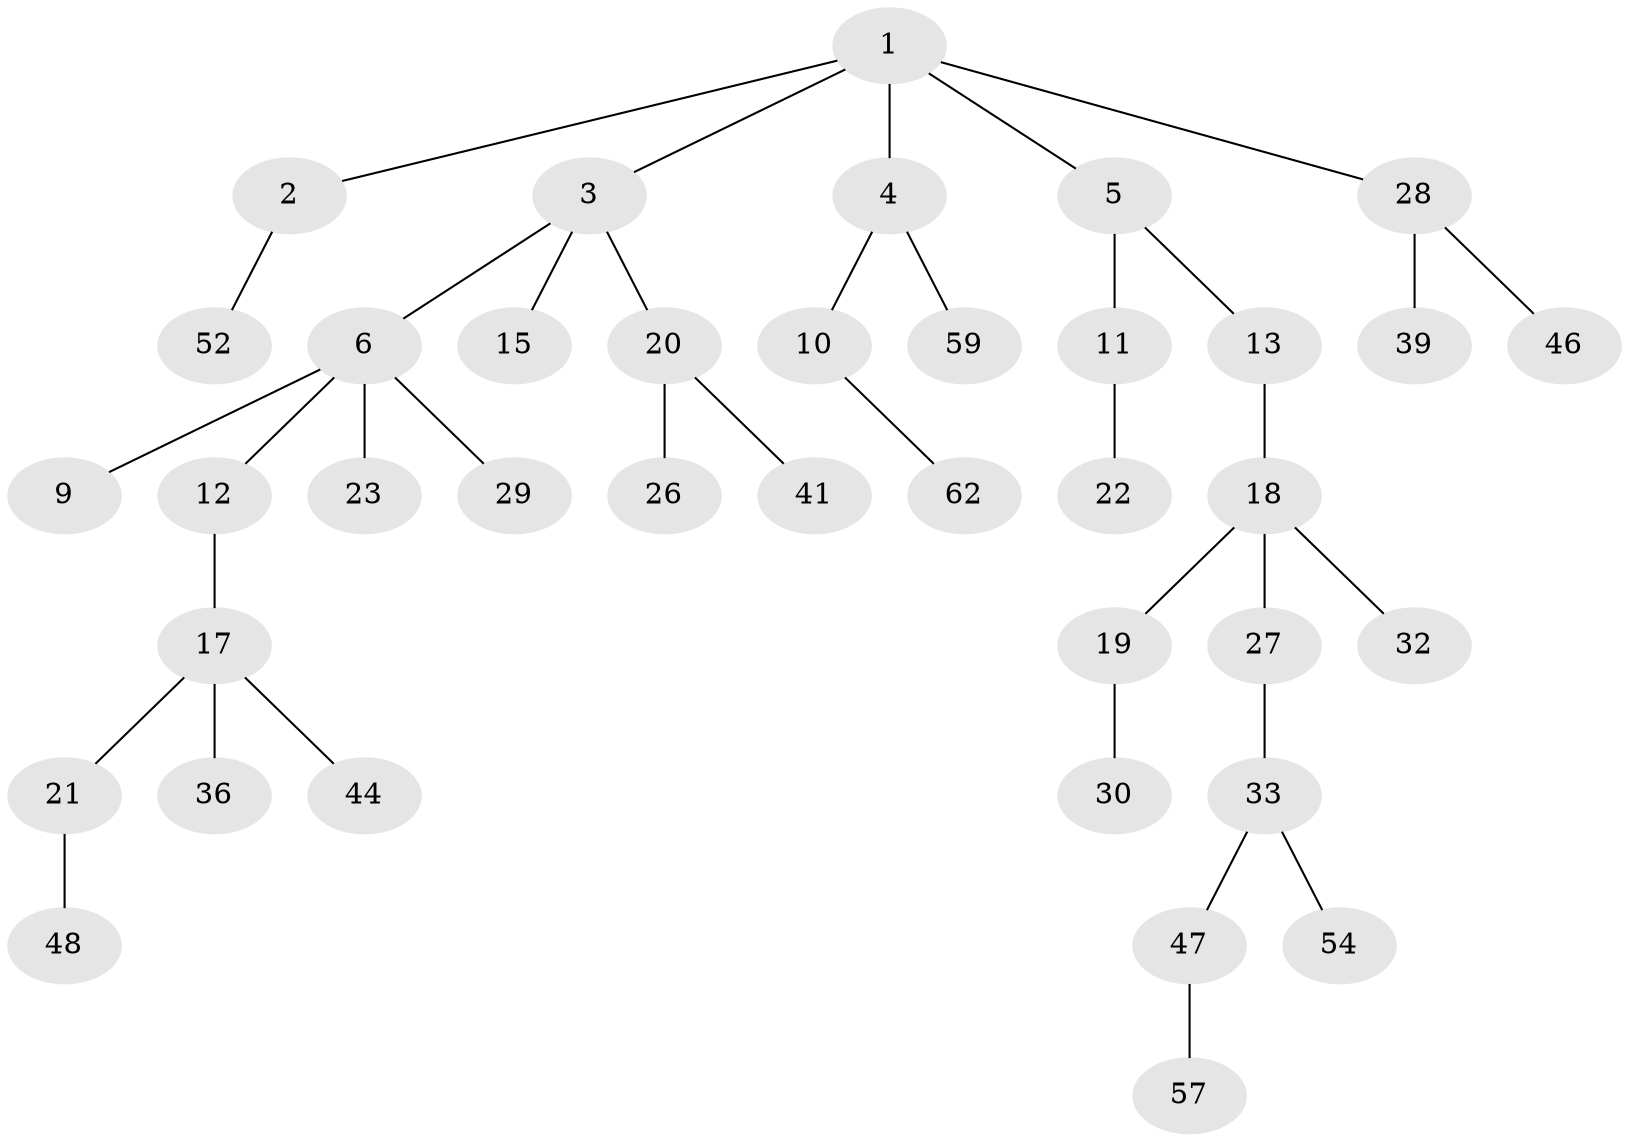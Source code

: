 // original degree distribution, {6: 0.015625, 3: 0.140625, 5: 0.03125, 2: 0.296875, 1: 0.453125, 4: 0.0625}
// Generated by graph-tools (version 1.1) at 2025/11/02/27/25 16:11:25]
// undirected, 38 vertices, 37 edges
graph export_dot {
graph [start="1"]
  node [color=gray90,style=filled];
  1 [super="+53"];
  2 [super="+34"];
  3 [super="+42"];
  4;
  5 [super="+8"];
  6 [super="+7"];
  9;
  10 [super="+58"];
  11 [super="+14"];
  12;
  13;
  15 [super="+16"];
  17 [super="+35"];
  18 [super="+31"];
  19 [super="+51"];
  20 [super="+50"];
  21 [super="+24"];
  22 [super="+37"];
  23 [super="+25"];
  26;
  27 [super="+55"];
  28 [super="+38"];
  29;
  30;
  32;
  33 [super="+61"];
  36 [super="+43"];
  39 [super="+40"];
  41 [super="+64"];
  44 [super="+45"];
  46;
  47 [super="+63"];
  48 [super="+49"];
  52;
  54 [super="+56"];
  57;
  59 [super="+60"];
  62;
  1 -- 2;
  1 -- 3;
  1 -- 4;
  1 -- 5;
  1 -- 28;
  2 -- 52;
  3 -- 6;
  3 -- 15;
  3 -- 20;
  4 -- 10;
  4 -- 59;
  5 -- 11;
  5 -- 13;
  6 -- 9;
  6 -- 12;
  6 -- 29;
  6 -- 23;
  10 -- 62;
  11 -- 22;
  12 -- 17;
  13 -- 18;
  17 -- 21;
  17 -- 36;
  17 -- 44;
  18 -- 19;
  18 -- 27;
  18 -- 32;
  19 -- 30;
  20 -- 26;
  20 -- 41;
  21 -- 48;
  27 -- 33;
  28 -- 46;
  28 -- 39;
  33 -- 47;
  33 -- 54;
  47 -- 57;
}
